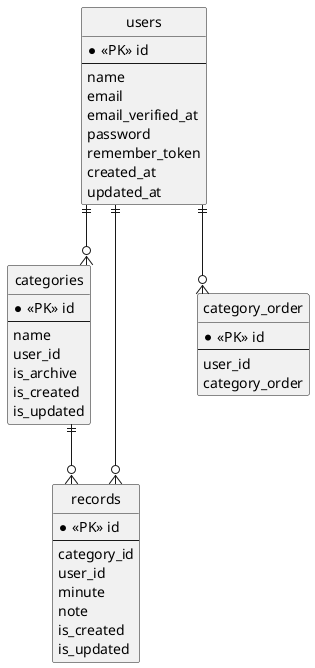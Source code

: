 @startuml er-figure
hide circle
skinparam linetype ortho

entity "users" as users {
  * <<PK>> id
  --
  name
  email
  email_verified_at
  password
  remember_token
  created_at
  updated_at
}

entity "categories" as categories {
    * <<PK>> id
    --
    name
    user_id
    is_archive
    is_created
    is_updated
}

entity "records" as records {
    * <<PK>> id
    --
    category_id
    user_id
    minute
    note
    is_created
    is_updated
}

entity "category_order" as category_order {
    * <<PK>> id
    --
    user_id
    category_order
}

users ||--o{ categories
users ||--o{ records
users ||--o{ category_order
categories ||--o{ records

@enduml
